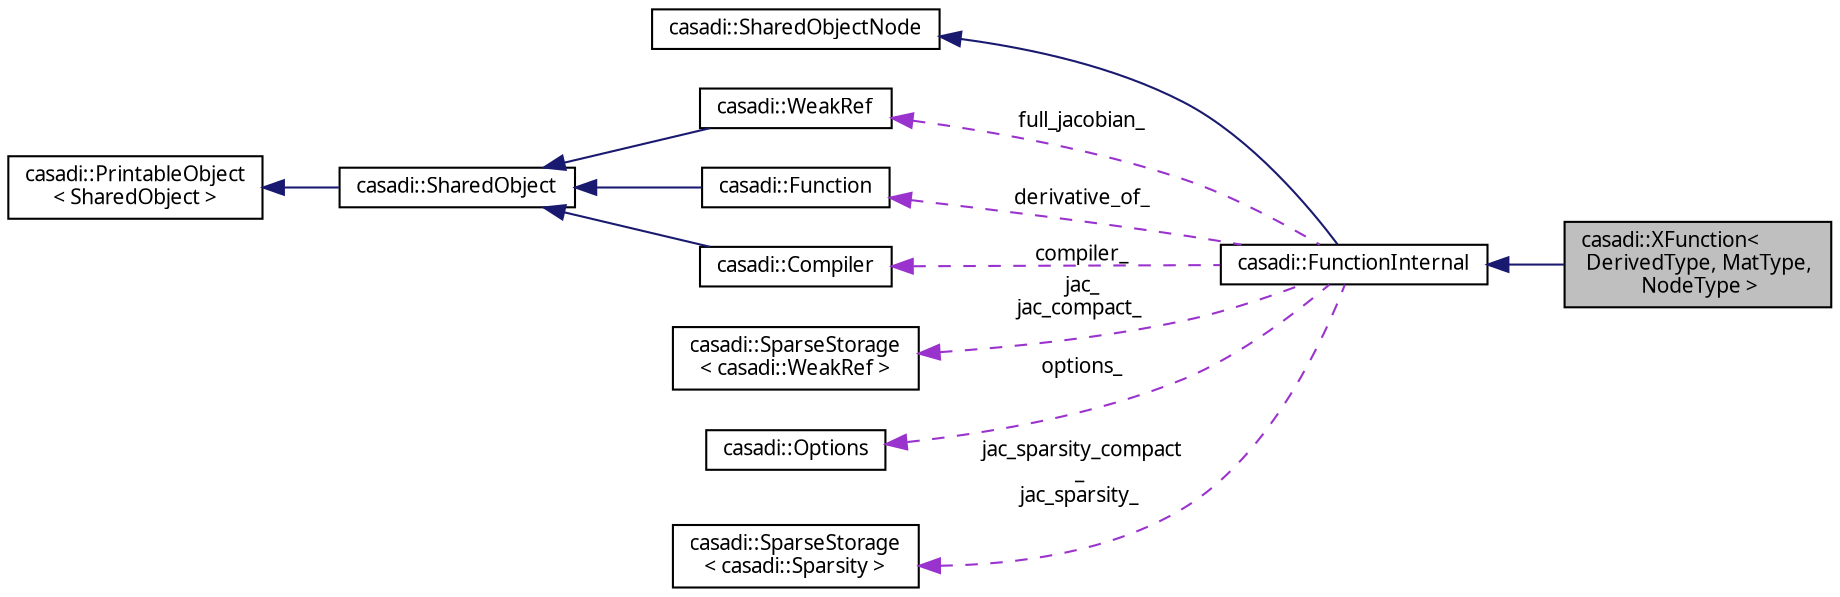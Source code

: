 digraph "casadi::XFunction&lt; DerivedType, MatType, NodeType &gt;"
{
  edge [fontname="FreeSans.ttf",fontsize="10",labelfontname="FreeSans.ttf",labelfontsize="10"];
  node [fontname="FreeSans.ttf",fontsize="10",shape=record];
  rankdir="LR";
  Node1 [label="casadi::XFunction\<\l DerivedType, MatType,\l NodeType \>",height=0.2,width=0.4,color="black", fillcolor="grey75", style="filled", fontcolor="black"];
  Node2 -> Node1 [dir="back",color="midnightblue",fontsize="10",style="solid",fontname="FreeSans.ttf"];
  Node2 [label="casadi::FunctionInternal",height=0.2,width=0.4,color="black", fillcolor="white", style="filled",URL="$d2/dab/classcasadi_1_1FunctionInternal.html",tooltip="Internal class for Function. "];
  Node3 -> Node2 [dir="back",color="midnightblue",fontsize="10",style="solid",fontname="FreeSans.ttf"];
  Node3 [label="casadi::SharedObjectNode",height=0.2,width=0.4,color="black", fillcolor="white", style="filled",URL="$d9/dd3/classcasadi_1_1SharedObjectNode.html"];
  Node4 -> Node2 [dir="back",color="darkorchid3",fontsize="10",style="dashed",label=" full_jacobian_" ,fontname="FreeSans.ttf"];
  Node4 [label="casadi::WeakRef",height=0.2,width=0.4,color="black", fillcolor="white", style="filled",URL="$d8/de8/classcasadi_1_1WeakRef.html",tooltip="Weak reference type A weak reference to a SharedObject. "];
  Node5 -> Node4 [dir="back",color="midnightblue",fontsize="10",style="solid",fontname="FreeSans.ttf"];
  Node5 [label="casadi::SharedObject",height=0.2,width=0.4,color="black", fillcolor="white", style="filled",URL="$d5/d4a/classcasadi_1_1SharedObject.html",tooltip="SharedObject implements a reference counting framework similar for efficient and easily-maintained me..."];
  Node6 -> Node5 [dir="back",color="midnightblue",fontsize="10",style="solid",fontname="FreeSans.ttf"];
  Node6 [label="casadi::PrintableObject\l\< SharedObject \>",height=0.2,width=0.4,color="black", fillcolor="white", style="filled",URL="$d5/d18/classcasadi_1_1PrintableObject.html"];
  Node7 -> Node2 [dir="back",color="darkorchid3",fontsize="10",style="dashed",label=" derivative_of_" ,fontname="FreeSans.ttf"];
  Node7 [label="casadi::Function",height=0.2,width=0.4,color="black", fillcolor="white", style="filled",URL="$da/da4/classcasadi_1_1Function.html",tooltip="General function. "];
  Node5 -> Node7 [dir="back",color="midnightblue",fontsize="10",style="solid",fontname="FreeSans.ttf"];
  Node8 -> Node2 [dir="back",color="darkorchid3",fontsize="10",style="dashed",label=" jac_\njac_compact_" ,fontname="FreeSans.ttf"];
  Node8 [label="casadi::SparseStorage\l\< casadi::WeakRef \>",height=0.2,width=0.4,color="black", fillcolor="white", style="filled",URL="$dd/d13/classcasadi_1_1SparseStorage.html"];
  Node9 -> Node2 [dir="back",color="darkorchid3",fontsize="10",style="dashed",label=" options_" ,fontname="FreeSans.ttf"];
  Node9 [label="casadi::Options",height=0.2,width=0.4,color="black", fillcolor="white", style="filled",URL="$db/d35/structcasadi_1_1Options.html",tooltip="Options metadata for a class. "];
  Node10 -> Node2 [dir="back",color="darkorchid3",fontsize="10",style="dashed",label=" jac_sparsity_compact\l_\njac_sparsity_" ,fontname="FreeSans.ttf"];
  Node10 [label="casadi::SparseStorage\l\< casadi::Sparsity \>",height=0.2,width=0.4,color="black", fillcolor="white", style="filled",URL="$dd/d13/classcasadi_1_1SparseStorage.html"];
  Node11 -> Node2 [dir="back",color="darkorchid3",fontsize="10",style="dashed",label=" compiler_" ,fontname="FreeSans.ttf"];
  Node11 [label="casadi::Compiler",height=0.2,width=0.4,color="black", fillcolor="white", style="filled",URL="$d7/df2/classcasadi_1_1Compiler.html",tooltip="Compiler. "];
  Node5 -> Node11 [dir="back",color="midnightblue",fontsize="10",style="solid",fontname="FreeSans.ttf"];
}
